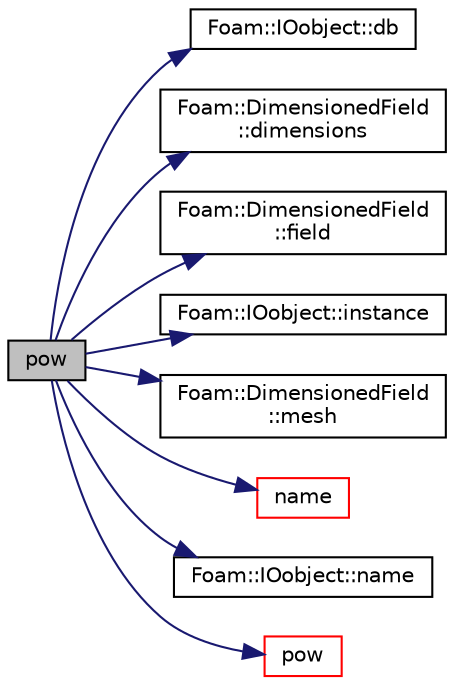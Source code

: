 digraph "pow"
{
  bgcolor="transparent";
  edge [fontname="Helvetica",fontsize="10",labelfontname="Helvetica",labelfontsize="10"];
  node [fontname="Helvetica",fontsize="10",shape=record];
  rankdir="LR";
  Node62397 [label="pow",height=0.2,width=0.4,color="black", fillcolor="grey75", style="filled", fontcolor="black"];
  Node62397 -> Node62398 [color="midnightblue",fontsize="10",style="solid",fontname="Helvetica"];
  Node62398 [label="Foam::IOobject::db",height=0.2,width=0.4,color="black",URL="$a27249.html#a65cc75d9f80b1df5c3184fb2274a97f1",tooltip="Return the local objectRegistry. "];
  Node62397 -> Node62399 [color="midnightblue",fontsize="10",style="solid",fontname="Helvetica"];
  Node62399 [label="Foam::DimensionedField\l::dimensions",height=0.2,width=0.4,color="black",URL="$a27497.html#a512673c2674ca2d38885f1bb5f6994fb",tooltip="Return dimensions. "];
  Node62397 -> Node62400 [color="midnightblue",fontsize="10",style="solid",fontname="Helvetica"];
  Node62400 [label="Foam::DimensionedField\l::field",height=0.2,width=0.4,color="black",URL="$a27497.html#ac2dbc74fd80315697e3bfbe57956ad89"];
  Node62397 -> Node62401 [color="midnightblue",fontsize="10",style="solid",fontname="Helvetica"];
  Node62401 [label="Foam::IOobject::instance",height=0.2,width=0.4,color="black",URL="$a27249.html#acac6de003b420b848571b5064e50ed89"];
  Node62397 -> Node62402 [color="midnightblue",fontsize="10",style="solid",fontname="Helvetica"];
  Node62402 [label="Foam::DimensionedField\l::mesh",height=0.2,width=0.4,color="black",URL="$a27497.html#a8f1110830348a1448a14ab5e3cf47e3b",tooltip="Return mesh. "];
  Node62397 -> Node62403 [color="midnightblue",fontsize="10",style="solid",fontname="Helvetica"];
  Node62403 [label="name",height=0.2,width=0.4,color="red",URL="$a21851.html#adcb0df2bd4953cb6bb390272d8263c3a",tooltip="Return a string representation of a complex. "];
  Node62397 -> Node62406 [color="midnightblue",fontsize="10",style="solid",fontname="Helvetica"];
  Node62406 [label="Foam::IOobject::name",height=0.2,width=0.4,color="black",URL="$a27249.html#acc80e00a8ac919288fb55bd14cc88bf6",tooltip="Return name. "];
  Node62397 -> Node62407 [color="midnightblue",fontsize="10",style="solid",fontname="Helvetica"];
  Node62407 [label="pow",height=0.2,width=0.4,color="red",URL="$a21851.html#a7500c8e9d27a442adc75e287de074c7c"];
}
